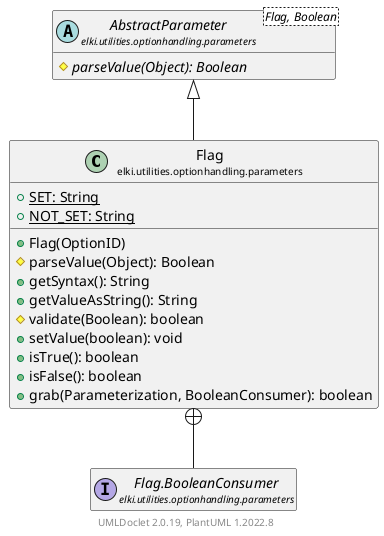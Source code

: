@startuml
    remove .*\.(Instance|Par|Parameterizer|Factory)$
    set namespaceSeparator none
    hide empty fields
    hide empty methods

    class "<size:14>Flag\n<size:10>elki.utilities.optionhandling.parameters" as elki.utilities.optionhandling.parameters.Flag [[Flag.html]] {
        {static} +SET: String
        {static} +NOT_SET: String
        +Flag(OptionID)
        #parseValue(Object): Boolean
        +getSyntax(): String
        +getValueAsString(): String
        #validate(Boolean): boolean
        +setValue(boolean): void
        +isTrue(): boolean
        +isFalse(): boolean
        +grab(Parameterization, BooleanConsumer): boolean
    }

    abstract class "<size:14>AbstractParameter\n<size:10>elki.utilities.optionhandling.parameters" as elki.utilities.optionhandling.parameters.AbstractParameter<Flag, Boolean> [[AbstractParameter.html]] {
        {abstract} #parseValue(Object): Boolean
    }
    interface "<size:14>Flag.BooleanConsumer\n<size:10>elki.utilities.optionhandling.parameters" as elki.utilities.optionhandling.parameters.Flag.BooleanConsumer [[Flag.BooleanConsumer.html]]

    elki.utilities.optionhandling.parameters.AbstractParameter <|-- elki.utilities.optionhandling.parameters.Flag
    elki.utilities.optionhandling.parameters.Flag +-- elki.utilities.optionhandling.parameters.Flag.BooleanConsumer

    center footer UMLDoclet 2.0.19, PlantUML 1.2022.8
@enduml
